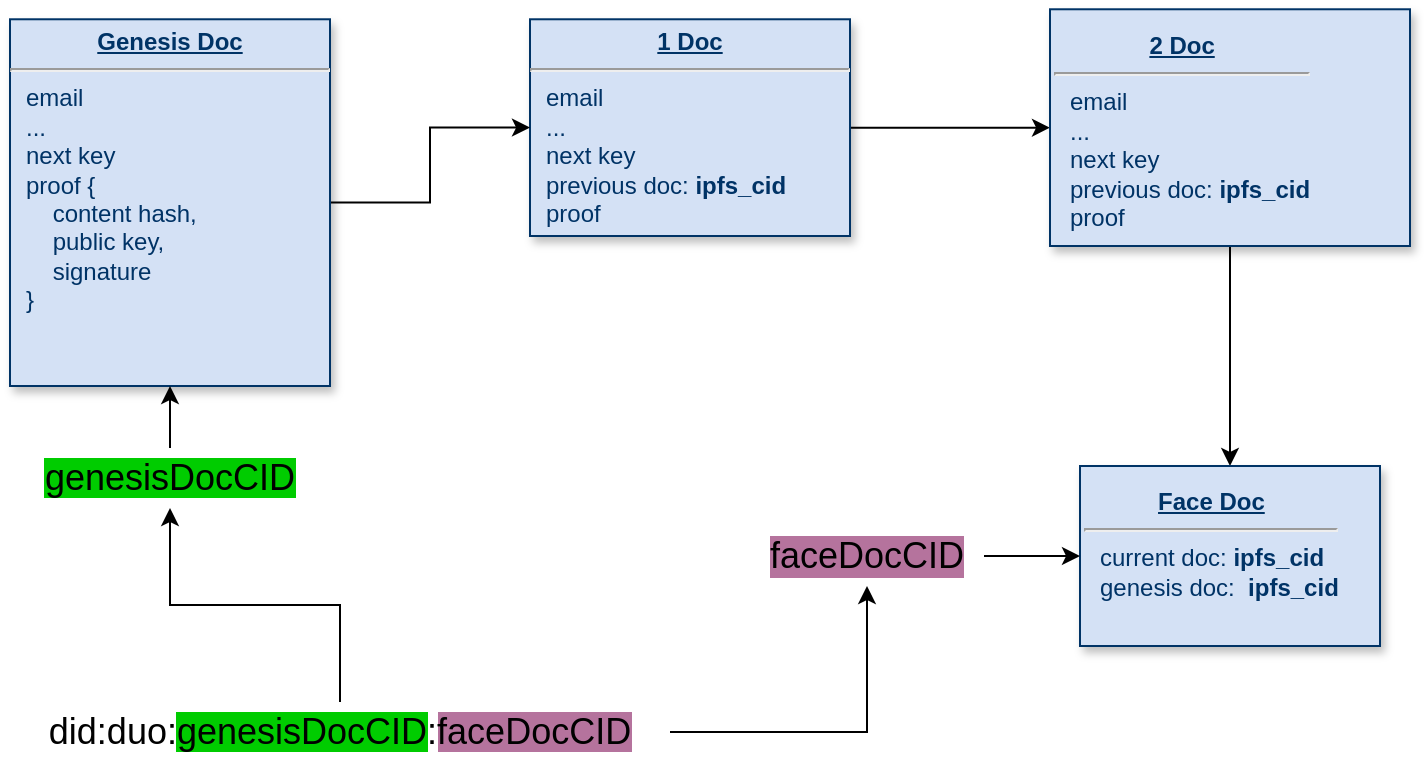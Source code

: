 <mxfile version="23.1.2" type="github">
  <diagram name="Page-1" id="efa7a0a1-bf9b-a30e-e6df-94a7791c09e9">
    <mxGraphModel dx="891" dy="502" grid="0" gridSize="10" guides="1" tooltips="1" connect="1" arrows="1" fold="1" page="1" pageScale="1" pageWidth="826" pageHeight="1169" background="none" math="0" shadow="0">
      <root>
        <mxCell id="0" />
        <mxCell id="1" parent="0" />
        <mxCell id="hZL0gsx_3VJ-x4WJlqoH-118" value="" style="edgeStyle=orthogonalEdgeStyle;rounded=0;orthogonalLoop=1;jettySize=auto;html=1;" edge="1" parent="1" source="19" target="hZL0gsx_3VJ-x4WJlqoH-117">
          <mxGeometry relative="1" as="geometry" />
        </mxCell>
        <mxCell id="19" value="&lt;p style=&quot;margin: 0px; margin-top: 4px; text-align: center; text-decoration: underline;&quot;&gt;&lt;strong&gt;1 Doc&lt;br&gt;&lt;/strong&gt;&lt;/p&gt;&lt;hr&gt;&lt;p style=&quot;margin: 0px; margin-left: 8px;&quot;&gt;email&lt;/p&gt;&lt;p style=&quot;margin: 0px; margin-left: 8px;&quot;&gt;...&lt;br&gt;&lt;/p&gt;&lt;p style=&quot;margin: 0px; margin-left: 8px;&quot;&gt;next key&lt;/p&gt;&lt;p style=&quot;margin: 0px; margin-left: 8px;&quot;&gt;previous doc: &lt;b&gt;ipfs_cid&lt;/b&gt;&lt;br&gt;&lt;/p&gt;&lt;p style=&quot;margin: 0px; margin-left: 8px;&quot;&gt;proof&lt;br&gt;&lt;/p&gt;" style="verticalAlign=top;align=left;overflow=fill;fontSize=12;fontFamily=Helvetica;html=1;strokeColor=#003366;shadow=1;fillColor=#D4E1F5;fontColor=#003366" parent="1" vertex="1">
          <mxGeometry x="300" y="26.64" width="160" height="108.36" as="geometry" />
        </mxCell>
        <mxCell id="hZL0gsx_3VJ-x4WJlqoH-114" value="" style="edgeStyle=orthogonalEdgeStyle;rounded=0;orthogonalLoop=1;jettySize=auto;html=1;" edge="1" parent="1" source="25" target="19">
          <mxGeometry relative="1" as="geometry" />
        </mxCell>
        <mxCell id="25" value="&lt;p style=&quot;margin: 0px; margin-top: 4px; text-align: center; text-decoration: underline;&quot;&gt;&lt;strong&gt;Genesis Doc&lt;br&gt;&lt;/strong&gt;&lt;/p&gt;&lt;hr&gt;&lt;p style=&quot;margin: 0px; margin-left: 8px;&quot;&gt;email&lt;/p&gt;&lt;p style=&quot;margin: 0px; margin-left: 8px;&quot;&gt;...&lt;br&gt;&lt;/p&gt;&lt;p style=&quot;margin: 0px; margin-left: 8px;&quot;&gt;next key&lt;/p&gt;&lt;p style=&quot;margin: 0px; margin-left: 8px;&quot;&gt;proof {&lt;/p&gt;&lt;p style=&quot;margin: 0px; margin-left: 8px;&quot;&gt;&amp;nbsp;&amp;nbsp;&amp;nbsp; content hash,&lt;/p&gt;&lt;p style=&quot;margin: 0px; margin-left: 8px;&quot;&gt;&amp;nbsp;&amp;nbsp;&amp;nbsp; public key,&lt;/p&gt;&lt;p style=&quot;margin: 0px; margin-left: 8px;&quot;&gt;&amp;nbsp;&amp;nbsp;&amp;nbsp; signature&lt;br&gt;&lt;/p&gt;&lt;p style=&quot;margin: 0px; margin-left: 8px;&quot;&gt;}&lt;br&gt;&lt;/p&gt;" style="verticalAlign=top;align=left;overflow=fill;fontSize=12;fontFamily=Helvetica;html=1;strokeColor=#003366;shadow=1;fillColor=#D4E1F5;fontColor=#003366" parent="1" vertex="1">
          <mxGeometry x="40" y="26.64" width="160" height="183.36" as="geometry" />
        </mxCell>
        <mxCell id="hZL0gsx_3VJ-x4WJlqoH-120" value="" style="edgeStyle=orthogonalEdgeStyle;rounded=0;orthogonalLoop=1;jettySize=auto;html=1;" edge="1" parent="1" source="hZL0gsx_3VJ-x4WJlqoH-117" target="hZL0gsx_3VJ-x4WJlqoH-119">
          <mxGeometry relative="1" as="geometry" />
        </mxCell>
        <mxCell id="hZL0gsx_3VJ-x4WJlqoH-117" value="&lt;p style=&quot;margin: 0px; margin-top: 4px; text-align: center; text-decoration: underline;&quot;&gt;&lt;strong&gt;2 Doc&lt;br&gt;&lt;/strong&gt;&lt;/p&gt;&lt;hr&gt;&lt;p style=&quot;margin: 0px; margin-left: 8px;&quot;&gt;email&lt;/p&gt;&lt;p style=&quot;margin: 0px; margin-left: 8px;&quot;&gt;...&lt;br&gt;&lt;/p&gt;&lt;p style=&quot;margin: 0px; margin-left: 8px;&quot;&gt;next key&lt;br&gt;&lt;/p&gt;&lt;p style=&quot;margin: 0px; margin-left: 8px;&quot;&gt;previous doc: &lt;b&gt;ipfs_cid&lt;/b&gt;&lt;/p&gt;&lt;p style=&quot;margin: 0px; margin-left: 8px;&quot;&gt;proof&lt;br&gt;&lt;/p&gt;" style="whiteSpace=wrap;html=1;align=left;verticalAlign=top;fillColor=#D4E1F5;strokeColor=#003366;fontColor=#003366;shadow=1;" vertex="1" parent="1">
          <mxGeometry x="560" y="21.64" width="180" height="118.36" as="geometry" />
        </mxCell>
        <mxCell id="hZL0gsx_3VJ-x4WJlqoH-119" value="&lt;p align=&quot;center&quot; style=&quot;margin: 4px 0px 0px; text-decoration: underline;&quot;&gt;&lt;strong&gt;Face Doc&lt;br&gt;&lt;/strong&gt;&lt;/p&gt;&lt;hr align=&quot;left&quot;&gt;&lt;p align=&quot;left&quot; style=&quot;margin: 0px; margin-left: 8px;&quot;&gt;current doc: &lt;b&gt;ipfs_cid&lt;/b&gt;&lt;/p&gt;&lt;p align=&quot;left&quot; style=&quot;margin: 0px; margin-left: 8px;&quot;&gt;genesis doc:&amp;nbsp; &lt;b&gt;ipfs_cid&lt;/b&gt;&lt;/p&gt;" style="whiteSpace=wrap;html=1;align=left;verticalAlign=top;fillColor=#D4E1F5;strokeColor=#003366;fontColor=#003366;shadow=1;" vertex="1" parent="1">
          <mxGeometry x="575" y="250" width="150" height="90" as="geometry" />
        </mxCell>
        <mxCell id="hZL0gsx_3VJ-x4WJlqoH-124" value="" style="edgeStyle=orthogonalEdgeStyle;rounded=0;orthogonalLoop=1;jettySize=auto;html=1;" edge="1" parent="1" source="hZL0gsx_3VJ-x4WJlqoH-122" target="hZL0gsx_3VJ-x4WJlqoH-123">
          <mxGeometry relative="1" as="geometry" />
        </mxCell>
        <mxCell id="hZL0gsx_3VJ-x4WJlqoH-128" value="" style="edgeStyle=orthogonalEdgeStyle;rounded=0;orthogonalLoop=1;jettySize=auto;html=1;" edge="1" parent="1" source="hZL0gsx_3VJ-x4WJlqoH-122" target="hZL0gsx_3VJ-x4WJlqoH-127">
          <mxGeometry relative="1" as="geometry" />
        </mxCell>
        <mxCell id="hZL0gsx_3VJ-x4WJlqoH-122" value="&lt;div style=&quot;font-size: 18px;&quot;&gt;did:duo:&lt;span data-darkreader-inline-bgcolor=&quot;&quot; style=&quot;background-color: rgb(0, 204, 0); --darkreader-inline-bgcolor: #00a300;&quot;&gt;genesisDocCID&lt;/span&gt;:&lt;span data-darkreader-inline-bgcolor=&quot;&quot; style=&quot;background-color: rgb(181, 115, 157); --darkreader-inline-bgcolor: #753e61;&quot;&gt;faceDocCID&lt;/span&gt;&lt;/div&gt;" style="text;html=1;strokeColor=none;fillColor=none;align=center;verticalAlign=middle;whiteSpace=wrap;rounded=0;fontSize=18;" vertex="1" parent="1">
          <mxGeometry x="40" y="368" width="330" height="30" as="geometry" />
        </mxCell>
        <mxCell id="hZL0gsx_3VJ-x4WJlqoH-132" value="" style="edgeStyle=orthogonalEdgeStyle;rounded=0;orthogonalLoop=1;jettySize=auto;html=1;" edge="1" parent="1" source="hZL0gsx_3VJ-x4WJlqoH-123" target="hZL0gsx_3VJ-x4WJlqoH-119">
          <mxGeometry relative="1" as="geometry" />
        </mxCell>
        <mxCell id="hZL0gsx_3VJ-x4WJlqoH-123" value="&lt;div style=&quot;font-size: 18px;&quot;&gt;faceDocCID&lt;/div&gt;" style="text;html=1;strokeColor=none;fillColor=none;align=center;verticalAlign=middle;whiteSpace=wrap;rounded=0;fontSize=18;labelBackgroundColor=#B5739D;" vertex="1" parent="1">
          <mxGeometry x="410" y="280" width="117" height="30" as="geometry" />
        </mxCell>
        <mxCell id="hZL0gsx_3VJ-x4WJlqoH-131" value="" style="edgeStyle=orthogonalEdgeStyle;rounded=0;orthogonalLoop=1;jettySize=auto;html=1;" edge="1" parent="1" source="hZL0gsx_3VJ-x4WJlqoH-127" target="25">
          <mxGeometry relative="1" as="geometry" />
        </mxCell>
        <mxCell id="hZL0gsx_3VJ-x4WJlqoH-127" value="&lt;div style=&quot;font-size: 18px;&quot;&gt;&lt;span data-darkreader-inline-bgcolor=&quot;&quot; style=&quot;background-color: rgb(0, 204, 0); --darkreader-inline-bgcolor: #00a300;&quot;&gt;genesisDocCID&lt;/span&gt;&lt;/div&gt;" style="text;html=1;strokeColor=none;fillColor=none;align=center;verticalAlign=middle;whiteSpace=wrap;rounded=0;fontSize=18;" vertex="1" parent="1">
          <mxGeometry x="54" y="241" width="132" height="30" as="geometry" />
        </mxCell>
      </root>
    </mxGraphModel>
  </diagram>
</mxfile>
